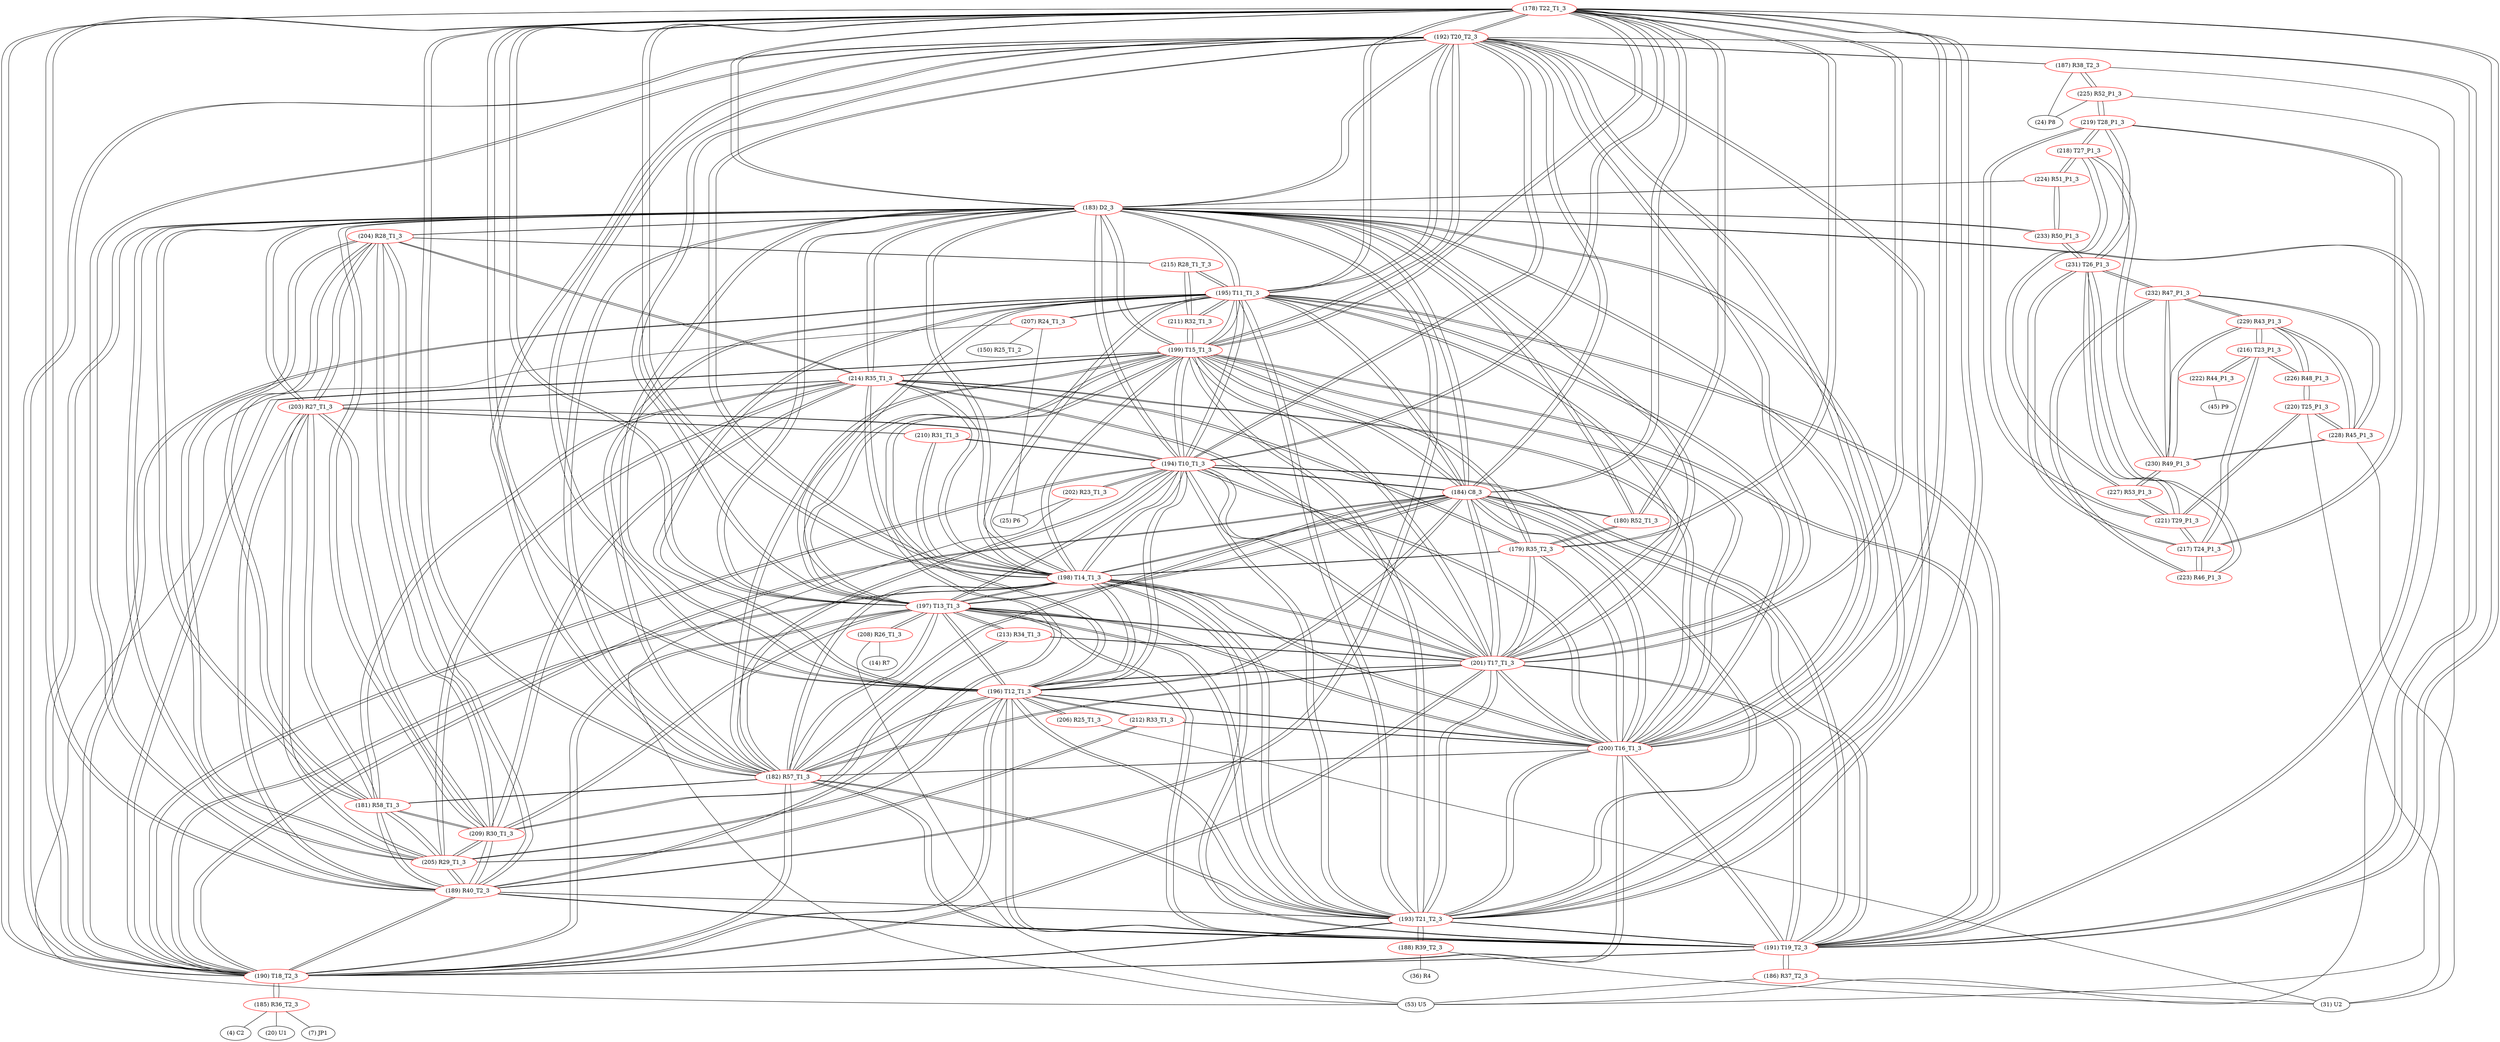 graph {
	178 [label="(178) T22_T1_3" color=red]
	192 [label="(192) T20_T2_3"]
	190 [label="(190) T18_T2_3"]
	191 [label="(191) T19_T2_3"]
	193 [label="(193) T21_T2_3"]
	182 [label="(182) R57_T1_3"]
	183 [label="(183) D2_3"]
	195 [label="(195) T11_T1_3"]
	200 [label="(200) T16_T1_3"]
	201 [label="(201) T17_T1_3"]
	194 [label="(194) T10_T1_3"]
	196 [label="(196) T12_T1_3"]
	197 [label="(197) T13_T1_3"]
	198 [label="(198) T14_T1_3"]
	199 [label="(199) T15_T1_3"]
	184 [label="(184) C8_3"]
	189 [label="(189) R40_T2_3"]
	180 [label="(180) R52_T1_3"]
	179 [label="(179) R35_T2_3"]
	179 [label="(179) R35_T2_3" color=red]
	200 [label="(200) T16_T1_3"]
	199 [label="(199) T15_T1_3"]
	214 [label="(214) R35_T1_3"]
	198 [label="(198) T14_T1_3"]
	201 [label="(201) T17_T1_3"]
	180 [label="(180) R52_T1_3"]
	178 [label="(178) T22_T1_3"]
	180 [label="(180) R52_T1_3" color=red]
	183 [label="(183) D2_3"]
	184 [label="(184) C8_3"]
	179 [label="(179) R35_T2_3"]
	178 [label="(178) T22_T1_3"]
	181 [label="(181) R58_T1_3" color=red]
	182 [label="(182) R57_T1_3"]
	183 [label="(183) D2_3"]
	205 [label="(205) R29_T1_3"]
	214 [label="(214) R35_T1_3"]
	189 [label="(189) R40_T2_3"]
	209 [label="(209) R30_T1_3"]
	203 [label="(203) R27_T1_3"]
	204 [label="(204) R28_T1_3"]
	182 [label="(182) R57_T1_3" color=red]
	192 [label="(192) T20_T2_3"]
	190 [label="(190) T18_T2_3"]
	191 [label="(191) T19_T2_3"]
	193 [label="(193) T21_T2_3"]
	178 [label="(178) T22_T1_3"]
	183 [label="(183) D2_3"]
	195 [label="(195) T11_T1_3"]
	200 [label="(200) T16_T1_3"]
	201 [label="(201) T17_T1_3"]
	194 [label="(194) T10_T1_3"]
	196 [label="(196) T12_T1_3"]
	197 [label="(197) T13_T1_3"]
	198 [label="(198) T14_T1_3"]
	199 [label="(199) T15_T1_3"]
	184 [label="(184) C8_3"]
	181 [label="(181) R58_T1_3"]
	183 [label="(183) D2_3" color=red]
	192 [label="(192) T20_T2_3"]
	190 [label="(190) T18_T2_3"]
	191 [label="(191) T19_T2_3"]
	193 [label="(193) T21_T2_3"]
	182 [label="(182) R57_T1_3"]
	178 [label="(178) T22_T1_3"]
	195 [label="(195) T11_T1_3"]
	200 [label="(200) T16_T1_3"]
	201 [label="(201) T17_T1_3"]
	194 [label="(194) T10_T1_3"]
	196 [label="(196) T12_T1_3"]
	197 [label="(197) T13_T1_3"]
	198 [label="(198) T14_T1_3"]
	199 [label="(199) T15_T1_3"]
	184 [label="(184) C8_3"]
	180 [label="(180) R52_T1_3"]
	181 [label="(181) R58_T1_3"]
	205 [label="(205) R29_T1_3"]
	214 [label="(214) R35_T1_3"]
	189 [label="(189) R40_T2_3"]
	209 [label="(209) R30_T1_3"]
	203 [label="(203) R27_T1_3"]
	204 [label="(204) R28_T1_3"]
	224 [label="(224) R51_P1_3"]
	233 [label="(233) R50_P1_3"]
	184 [label="(184) C8_3" color=red]
	192 [label="(192) T20_T2_3"]
	190 [label="(190) T18_T2_3"]
	191 [label="(191) T19_T2_3"]
	193 [label="(193) T21_T2_3"]
	182 [label="(182) R57_T1_3"]
	178 [label="(178) T22_T1_3"]
	183 [label="(183) D2_3"]
	195 [label="(195) T11_T1_3"]
	200 [label="(200) T16_T1_3"]
	201 [label="(201) T17_T1_3"]
	194 [label="(194) T10_T1_3"]
	196 [label="(196) T12_T1_3"]
	197 [label="(197) T13_T1_3"]
	198 [label="(198) T14_T1_3"]
	199 [label="(199) T15_T1_3"]
	180 [label="(180) R52_T1_3"]
	185 [label="(185) R36_T2_3" color=red]
	4 [label="(4) C2"]
	20 [label="(20) U1"]
	7 [label="(7) JP1"]
	190 [label="(190) T18_T2_3"]
	186 [label="(186) R37_T2_3" color=red]
	53 [label="(53) U5"]
	31 [label="(31) U2"]
	191 [label="(191) T19_T2_3"]
	187 [label="(187) R38_T2_3" color=red]
	24 [label="(24) P8"]
	53 [label="(53) U5"]
	225 [label="(225) R52_P1_3"]
	192 [label="(192) T20_T2_3"]
	188 [label="(188) R39_T2_3" color=red]
	31 [label="(31) U2"]
	36 [label="(36) R4"]
	193 [label="(193) T21_T2_3"]
	189 [label="(189) R40_T2_3" color=red]
	205 [label="(205) R29_T1_3"]
	214 [label="(214) R35_T1_3"]
	209 [label="(209) R30_T1_3"]
	183 [label="(183) D2_3"]
	181 [label="(181) R58_T1_3"]
	203 [label="(203) R27_T1_3"]
	204 [label="(204) R28_T1_3"]
	178 [label="(178) T22_T1_3"]
	191 [label="(191) T19_T2_3"]
	190 [label="(190) T18_T2_3"]
	193 [label="(193) T21_T2_3"]
	192 [label="(192) T20_T2_3"]
	190 [label="(190) T18_T2_3" color=red]
	192 [label="(192) T20_T2_3"]
	191 [label="(191) T19_T2_3"]
	193 [label="(193) T21_T2_3"]
	182 [label="(182) R57_T1_3"]
	178 [label="(178) T22_T1_3"]
	183 [label="(183) D2_3"]
	195 [label="(195) T11_T1_3"]
	200 [label="(200) T16_T1_3"]
	201 [label="(201) T17_T1_3"]
	194 [label="(194) T10_T1_3"]
	196 [label="(196) T12_T1_3"]
	197 [label="(197) T13_T1_3"]
	198 [label="(198) T14_T1_3"]
	199 [label="(199) T15_T1_3"]
	184 [label="(184) C8_3"]
	189 [label="(189) R40_T2_3"]
	185 [label="(185) R36_T2_3"]
	191 [label="(191) T19_T2_3" color=red]
	192 [label="(192) T20_T2_3"]
	190 [label="(190) T18_T2_3"]
	193 [label="(193) T21_T2_3"]
	182 [label="(182) R57_T1_3"]
	178 [label="(178) T22_T1_3"]
	183 [label="(183) D2_3"]
	195 [label="(195) T11_T1_3"]
	200 [label="(200) T16_T1_3"]
	201 [label="(201) T17_T1_3"]
	194 [label="(194) T10_T1_3"]
	196 [label="(196) T12_T1_3"]
	197 [label="(197) T13_T1_3"]
	198 [label="(198) T14_T1_3"]
	199 [label="(199) T15_T1_3"]
	184 [label="(184) C8_3"]
	189 [label="(189) R40_T2_3"]
	186 [label="(186) R37_T2_3"]
	192 [label="(192) T20_T2_3" color=red]
	190 [label="(190) T18_T2_3"]
	191 [label="(191) T19_T2_3"]
	193 [label="(193) T21_T2_3"]
	182 [label="(182) R57_T1_3"]
	178 [label="(178) T22_T1_3"]
	183 [label="(183) D2_3"]
	195 [label="(195) T11_T1_3"]
	200 [label="(200) T16_T1_3"]
	201 [label="(201) T17_T1_3"]
	194 [label="(194) T10_T1_3"]
	196 [label="(196) T12_T1_3"]
	197 [label="(197) T13_T1_3"]
	198 [label="(198) T14_T1_3"]
	199 [label="(199) T15_T1_3"]
	184 [label="(184) C8_3"]
	189 [label="(189) R40_T2_3"]
	187 [label="(187) R38_T2_3"]
	193 [label="(193) T21_T2_3" color=red]
	192 [label="(192) T20_T2_3"]
	190 [label="(190) T18_T2_3"]
	191 [label="(191) T19_T2_3"]
	182 [label="(182) R57_T1_3"]
	178 [label="(178) T22_T1_3"]
	183 [label="(183) D2_3"]
	195 [label="(195) T11_T1_3"]
	200 [label="(200) T16_T1_3"]
	201 [label="(201) T17_T1_3"]
	194 [label="(194) T10_T1_3"]
	196 [label="(196) T12_T1_3"]
	197 [label="(197) T13_T1_3"]
	198 [label="(198) T14_T1_3"]
	199 [label="(199) T15_T1_3"]
	184 [label="(184) C8_3"]
	189 [label="(189) R40_T2_3"]
	188 [label="(188) R39_T2_3"]
	194 [label="(194) T10_T1_3" color=red]
	192 [label="(192) T20_T2_3"]
	190 [label="(190) T18_T2_3"]
	191 [label="(191) T19_T2_3"]
	193 [label="(193) T21_T2_3"]
	182 [label="(182) R57_T1_3"]
	178 [label="(178) T22_T1_3"]
	183 [label="(183) D2_3"]
	195 [label="(195) T11_T1_3"]
	200 [label="(200) T16_T1_3"]
	201 [label="(201) T17_T1_3"]
	196 [label="(196) T12_T1_3"]
	197 [label="(197) T13_T1_3"]
	198 [label="(198) T14_T1_3"]
	199 [label="(199) T15_T1_3"]
	184 [label="(184) C8_3"]
	202 [label="(202) R23_T1_3"]
	210 [label="(210) R31_T1_3"]
	203 [label="(203) R27_T1_3"]
	195 [label="(195) T11_T1_3" color=red]
	192 [label="(192) T20_T2_3"]
	190 [label="(190) T18_T2_3"]
	191 [label="(191) T19_T2_3"]
	193 [label="(193) T21_T2_3"]
	182 [label="(182) R57_T1_3"]
	178 [label="(178) T22_T1_3"]
	183 [label="(183) D2_3"]
	200 [label="(200) T16_T1_3"]
	201 [label="(201) T17_T1_3"]
	194 [label="(194) T10_T1_3"]
	196 [label="(196) T12_T1_3"]
	197 [label="(197) T13_T1_3"]
	198 [label="(198) T14_T1_3"]
	199 [label="(199) T15_T1_3"]
	184 [label="(184) C8_3"]
	207 [label="(207) R24_T1_3"]
	211 [label="(211) R32_T1_3"]
	215 [label="(215) R28_T1_T_3"]
	196 [label="(196) T12_T1_3" color=red]
	192 [label="(192) T20_T2_3"]
	190 [label="(190) T18_T2_3"]
	191 [label="(191) T19_T2_3"]
	193 [label="(193) T21_T2_3"]
	182 [label="(182) R57_T1_3"]
	178 [label="(178) T22_T1_3"]
	183 [label="(183) D2_3"]
	195 [label="(195) T11_T1_3"]
	200 [label="(200) T16_T1_3"]
	201 [label="(201) T17_T1_3"]
	194 [label="(194) T10_T1_3"]
	197 [label="(197) T13_T1_3"]
	198 [label="(198) T14_T1_3"]
	199 [label="(199) T15_T1_3"]
	184 [label="(184) C8_3"]
	212 [label="(212) R33_T1_3"]
	205 [label="(205) R29_T1_3"]
	206 [label="(206) R25_T1_3"]
	197 [label="(197) T13_T1_3" color=red]
	192 [label="(192) T20_T2_3"]
	190 [label="(190) T18_T2_3"]
	191 [label="(191) T19_T2_3"]
	193 [label="(193) T21_T2_3"]
	182 [label="(182) R57_T1_3"]
	178 [label="(178) T22_T1_3"]
	183 [label="(183) D2_3"]
	195 [label="(195) T11_T1_3"]
	200 [label="(200) T16_T1_3"]
	201 [label="(201) T17_T1_3"]
	194 [label="(194) T10_T1_3"]
	196 [label="(196) T12_T1_3"]
	198 [label="(198) T14_T1_3"]
	199 [label="(199) T15_T1_3"]
	184 [label="(184) C8_3"]
	209 [label="(209) R30_T1_3"]
	213 [label="(213) R34_T1_3"]
	208 [label="(208) R26_T1_3"]
	198 [label="(198) T14_T1_3" color=red]
	192 [label="(192) T20_T2_3"]
	190 [label="(190) T18_T2_3"]
	191 [label="(191) T19_T2_3"]
	193 [label="(193) T21_T2_3"]
	182 [label="(182) R57_T1_3"]
	178 [label="(178) T22_T1_3"]
	183 [label="(183) D2_3"]
	195 [label="(195) T11_T1_3"]
	200 [label="(200) T16_T1_3"]
	201 [label="(201) T17_T1_3"]
	194 [label="(194) T10_T1_3"]
	196 [label="(196) T12_T1_3"]
	197 [label="(197) T13_T1_3"]
	199 [label="(199) T15_T1_3"]
	184 [label="(184) C8_3"]
	214 [label="(214) R35_T1_3"]
	179 [label="(179) R35_T2_3"]
	210 [label="(210) R31_T1_3"]
	199 [label="(199) T15_T1_3" color=red]
	192 [label="(192) T20_T2_3"]
	190 [label="(190) T18_T2_3"]
	191 [label="(191) T19_T2_3"]
	193 [label="(193) T21_T2_3"]
	182 [label="(182) R57_T1_3"]
	178 [label="(178) T22_T1_3"]
	183 [label="(183) D2_3"]
	195 [label="(195) T11_T1_3"]
	200 [label="(200) T16_T1_3"]
	201 [label="(201) T17_T1_3"]
	194 [label="(194) T10_T1_3"]
	196 [label="(196) T12_T1_3"]
	197 [label="(197) T13_T1_3"]
	198 [label="(198) T14_T1_3"]
	184 [label="(184) C8_3"]
	214 [label="(214) R35_T1_3"]
	179 [label="(179) R35_T2_3"]
	211 [label="(211) R32_T1_3"]
	200 [label="(200) T16_T1_3" color=red]
	192 [label="(192) T20_T2_3"]
	190 [label="(190) T18_T2_3"]
	191 [label="(191) T19_T2_3"]
	193 [label="(193) T21_T2_3"]
	182 [label="(182) R57_T1_3"]
	178 [label="(178) T22_T1_3"]
	183 [label="(183) D2_3"]
	195 [label="(195) T11_T1_3"]
	201 [label="(201) T17_T1_3"]
	194 [label="(194) T10_T1_3"]
	196 [label="(196) T12_T1_3"]
	197 [label="(197) T13_T1_3"]
	198 [label="(198) T14_T1_3"]
	199 [label="(199) T15_T1_3"]
	184 [label="(184) C8_3"]
	214 [label="(214) R35_T1_3"]
	179 [label="(179) R35_T2_3"]
	212 [label="(212) R33_T1_3"]
	201 [label="(201) T17_T1_3" color=red]
	192 [label="(192) T20_T2_3"]
	190 [label="(190) T18_T2_3"]
	191 [label="(191) T19_T2_3"]
	193 [label="(193) T21_T2_3"]
	182 [label="(182) R57_T1_3"]
	178 [label="(178) T22_T1_3"]
	183 [label="(183) D2_3"]
	195 [label="(195) T11_T1_3"]
	200 [label="(200) T16_T1_3"]
	194 [label="(194) T10_T1_3"]
	196 [label="(196) T12_T1_3"]
	197 [label="(197) T13_T1_3"]
	198 [label="(198) T14_T1_3"]
	199 [label="(199) T15_T1_3"]
	184 [label="(184) C8_3"]
	214 [label="(214) R35_T1_3"]
	179 [label="(179) R35_T2_3"]
	213 [label="(213) R34_T1_3"]
	202 [label="(202) R23_T1_3" color=red]
	25 [label="(25) P6"]
	53 [label="(53) U5"]
	194 [label="(194) T10_T1_3"]
	203 [label="(203) R27_T1_3" color=red]
	205 [label="(205) R29_T1_3"]
	214 [label="(214) R35_T1_3"]
	189 [label="(189) R40_T2_3"]
	209 [label="(209) R30_T1_3"]
	183 [label="(183) D2_3"]
	181 [label="(181) R58_T1_3"]
	204 [label="(204) R28_T1_3"]
	194 [label="(194) T10_T1_3"]
	210 [label="(210) R31_T1_3"]
	204 [label="(204) R28_T1_3" color=red]
	205 [label="(205) R29_T1_3"]
	214 [label="(214) R35_T1_3"]
	189 [label="(189) R40_T2_3"]
	209 [label="(209) R30_T1_3"]
	183 [label="(183) D2_3"]
	181 [label="(181) R58_T1_3"]
	203 [label="(203) R27_T1_3"]
	215 [label="(215) R28_T1_T_3"]
	205 [label="(205) R29_T1_3" color=red]
	214 [label="(214) R35_T1_3"]
	189 [label="(189) R40_T2_3"]
	209 [label="(209) R30_T1_3"]
	183 [label="(183) D2_3"]
	181 [label="(181) R58_T1_3"]
	203 [label="(203) R27_T1_3"]
	204 [label="(204) R28_T1_3"]
	212 [label="(212) R33_T1_3"]
	196 [label="(196) T12_T1_3"]
	206 [label="(206) R25_T1_3" color=red]
	31 [label="(31) U2"]
	196 [label="(196) T12_T1_3"]
	207 [label="(207) R24_T1_3" color=red]
	25 [label="(25) P6"]
	53 [label="(53) U5"]
	150 [label="(150) R25_T1_2"]
	195 [label="(195) T11_T1_3"]
	208 [label="(208) R26_T1_3" color=red]
	53 [label="(53) U5"]
	14 [label="(14) R7"]
	197 [label="(197) T13_T1_3"]
	209 [label="(209) R30_T1_3" color=red]
	205 [label="(205) R29_T1_3"]
	214 [label="(214) R35_T1_3"]
	189 [label="(189) R40_T2_3"]
	183 [label="(183) D2_3"]
	181 [label="(181) R58_T1_3"]
	203 [label="(203) R27_T1_3"]
	204 [label="(204) R28_T1_3"]
	213 [label="(213) R34_T1_3"]
	197 [label="(197) T13_T1_3"]
	210 [label="(210) R31_T1_3" color=red]
	194 [label="(194) T10_T1_3"]
	203 [label="(203) R27_T1_3"]
	198 [label="(198) T14_T1_3"]
	211 [label="(211) R32_T1_3" color=red]
	199 [label="(199) T15_T1_3"]
	215 [label="(215) R28_T1_T_3"]
	195 [label="(195) T11_T1_3"]
	212 [label="(212) R33_T1_3" color=red]
	200 [label="(200) T16_T1_3"]
	205 [label="(205) R29_T1_3"]
	196 [label="(196) T12_T1_3"]
	213 [label="(213) R34_T1_3" color=red]
	201 [label="(201) T17_T1_3"]
	209 [label="(209) R30_T1_3"]
	197 [label="(197) T13_T1_3"]
	214 [label="(214) R35_T1_3" color=red]
	205 [label="(205) R29_T1_3"]
	189 [label="(189) R40_T2_3"]
	209 [label="(209) R30_T1_3"]
	183 [label="(183) D2_3"]
	181 [label="(181) R58_T1_3"]
	203 [label="(203) R27_T1_3"]
	204 [label="(204) R28_T1_3"]
	200 [label="(200) T16_T1_3"]
	199 [label="(199) T15_T1_3"]
	198 [label="(198) T14_T1_3"]
	201 [label="(201) T17_T1_3"]
	179 [label="(179) R35_T2_3"]
	215 [label="(215) R28_T1_T_3" color=red]
	211 [label="(211) R32_T1_3"]
	195 [label="(195) T11_T1_3"]
	204 [label="(204) R28_T1_3"]
	216 [label="(216) T23_P1_3" color=red]
	226 [label="(226) R48_P1_3"]
	229 [label="(229) R43_P1_3"]
	217 [label="(217) T24_P1_3"]
	222 [label="(222) R44_P1_3"]
	217 [label="(217) T24_P1_3" color=red]
	231 [label="(231) T26_P1_3"]
	221 [label="(221) T29_P1_3"]
	219 [label="(219) T28_P1_3"]
	223 [label="(223) R46_P1_3"]
	216 [label="(216) T23_P1_3"]
	218 [label="(218) T27_P1_3" color=red]
	224 [label="(224) R51_P1_3"]
	219 [label="(219) T28_P1_3"]
	227 [label="(227) R53_P1_3"]
	230 [label="(230) R49_P1_3"]
	219 [label="(219) T28_P1_3" color=red]
	231 [label="(231) T26_P1_3"]
	217 [label="(217) T24_P1_3"]
	221 [label="(221) T29_P1_3"]
	225 [label="(225) R52_P1_3"]
	218 [label="(218) T27_P1_3"]
	220 [label="(220) T25_P1_3" color=red]
	221 [label="(221) T29_P1_3"]
	226 [label="(226) R48_P1_3"]
	228 [label="(228) R45_P1_3"]
	31 [label="(31) U2"]
	221 [label="(221) T29_P1_3" color=red]
	231 [label="(231) T26_P1_3"]
	217 [label="(217) T24_P1_3"]
	219 [label="(219) T28_P1_3"]
	220 [label="(220) T25_P1_3"]
	227 [label="(227) R53_P1_3"]
	222 [label="(222) R44_P1_3" color=red]
	45 [label="(45) P9"]
	216 [label="(216) T23_P1_3"]
	223 [label="(223) R46_P1_3" color=red]
	231 [label="(231) T26_P1_3"]
	232 [label="(232) R47_P1_3"]
	217 [label="(217) T24_P1_3"]
	224 [label="(224) R51_P1_3" color=red]
	218 [label="(218) T27_P1_3"]
	233 [label="(233) R50_P1_3"]
	183 [label="(183) D2_3"]
	225 [label="(225) R52_P1_3" color=red]
	24 [label="(24) P8"]
	53 [label="(53) U5"]
	187 [label="(187) R38_T2_3"]
	219 [label="(219) T28_P1_3"]
	226 [label="(226) R48_P1_3" color=red]
	220 [label="(220) T25_P1_3"]
	216 [label="(216) T23_P1_3"]
	229 [label="(229) R43_P1_3"]
	227 [label="(227) R53_P1_3" color=red]
	221 [label="(221) T29_P1_3"]
	218 [label="(218) T27_P1_3"]
	230 [label="(230) R49_P1_3"]
	228 [label="(228) R45_P1_3" color=red]
	232 [label="(232) R47_P1_3"]
	229 [label="(229) R43_P1_3"]
	230 [label="(230) R49_P1_3"]
	220 [label="(220) T25_P1_3"]
	31 [label="(31) U2"]
	229 [label="(229) R43_P1_3" color=red]
	226 [label="(226) R48_P1_3"]
	216 [label="(216) T23_P1_3"]
	232 [label="(232) R47_P1_3"]
	228 [label="(228) R45_P1_3"]
	230 [label="(230) R49_P1_3"]
	230 [label="(230) R49_P1_3" color=red]
	232 [label="(232) R47_P1_3"]
	228 [label="(228) R45_P1_3"]
	229 [label="(229) R43_P1_3"]
	218 [label="(218) T27_P1_3"]
	227 [label="(227) R53_P1_3"]
	231 [label="(231) T26_P1_3" color=red]
	233 [label="(233) R50_P1_3"]
	217 [label="(217) T24_P1_3"]
	221 [label="(221) T29_P1_3"]
	219 [label="(219) T28_P1_3"]
	223 [label="(223) R46_P1_3"]
	232 [label="(232) R47_P1_3"]
	232 [label="(232) R47_P1_3" color=red]
	228 [label="(228) R45_P1_3"]
	229 [label="(229) R43_P1_3"]
	230 [label="(230) R49_P1_3"]
	231 [label="(231) T26_P1_3"]
	223 [label="(223) R46_P1_3"]
	233 [label="(233) R50_P1_3" color=red]
	231 [label="(231) T26_P1_3"]
	224 [label="(224) R51_P1_3"]
	183 [label="(183) D2_3"]
	178 -- 192
	178 -- 190
	178 -- 191
	178 -- 193
	178 -- 182
	178 -- 183
	178 -- 195
	178 -- 200
	178 -- 201
	178 -- 194
	178 -- 196
	178 -- 197
	178 -- 198
	178 -- 199
	178 -- 184
	178 -- 189
	178 -- 180
	178 -- 179
	179 -- 200
	179 -- 199
	179 -- 214
	179 -- 198
	179 -- 201
	179 -- 180
	179 -- 178
	180 -- 183
	180 -- 184
	180 -- 179
	180 -- 178
	181 -- 182
	181 -- 183
	181 -- 205
	181 -- 214
	181 -- 189
	181 -- 209
	181 -- 203
	181 -- 204
	182 -- 192
	182 -- 190
	182 -- 191
	182 -- 193
	182 -- 178
	182 -- 183
	182 -- 195
	182 -- 200
	182 -- 201
	182 -- 194
	182 -- 196
	182 -- 197
	182 -- 198
	182 -- 199
	182 -- 184
	182 -- 181
	183 -- 192
	183 -- 190
	183 -- 191
	183 -- 193
	183 -- 182
	183 -- 178
	183 -- 195
	183 -- 200
	183 -- 201
	183 -- 194
	183 -- 196
	183 -- 197
	183 -- 198
	183 -- 199
	183 -- 184
	183 -- 180
	183 -- 181
	183 -- 205
	183 -- 214
	183 -- 189
	183 -- 209
	183 -- 203
	183 -- 204
	183 -- 224
	183 -- 233
	184 -- 192
	184 -- 190
	184 -- 191
	184 -- 193
	184 -- 182
	184 -- 178
	184 -- 183
	184 -- 195
	184 -- 200
	184 -- 201
	184 -- 194
	184 -- 196
	184 -- 197
	184 -- 198
	184 -- 199
	184 -- 180
	185 -- 4
	185 -- 20
	185 -- 7
	185 -- 190
	186 -- 53
	186 -- 31
	186 -- 191
	187 -- 24
	187 -- 53
	187 -- 225
	187 -- 192
	188 -- 31
	188 -- 36
	188 -- 193
	189 -- 205
	189 -- 214
	189 -- 209
	189 -- 183
	189 -- 181
	189 -- 203
	189 -- 204
	189 -- 178
	189 -- 191
	189 -- 190
	189 -- 193
	189 -- 192
	190 -- 192
	190 -- 191
	190 -- 193
	190 -- 182
	190 -- 178
	190 -- 183
	190 -- 195
	190 -- 200
	190 -- 201
	190 -- 194
	190 -- 196
	190 -- 197
	190 -- 198
	190 -- 199
	190 -- 184
	190 -- 189
	190 -- 185
	191 -- 192
	191 -- 190
	191 -- 193
	191 -- 182
	191 -- 178
	191 -- 183
	191 -- 195
	191 -- 200
	191 -- 201
	191 -- 194
	191 -- 196
	191 -- 197
	191 -- 198
	191 -- 199
	191 -- 184
	191 -- 189
	191 -- 186
	192 -- 190
	192 -- 191
	192 -- 193
	192 -- 182
	192 -- 178
	192 -- 183
	192 -- 195
	192 -- 200
	192 -- 201
	192 -- 194
	192 -- 196
	192 -- 197
	192 -- 198
	192 -- 199
	192 -- 184
	192 -- 189
	192 -- 187
	193 -- 192
	193 -- 190
	193 -- 191
	193 -- 182
	193 -- 178
	193 -- 183
	193 -- 195
	193 -- 200
	193 -- 201
	193 -- 194
	193 -- 196
	193 -- 197
	193 -- 198
	193 -- 199
	193 -- 184
	193 -- 189
	193 -- 188
	194 -- 192
	194 -- 190
	194 -- 191
	194 -- 193
	194 -- 182
	194 -- 178
	194 -- 183
	194 -- 195
	194 -- 200
	194 -- 201
	194 -- 196
	194 -- 197
	194 -- 198
	194 -- 199
	194 -- 184
	194 -- 202
	194 -- 210
	194 -- 203
	195 -- 192
	195 -- 190
	195 -- 191
	195 -- 193
	195 -- 182
	195 -- 178
	195 -- 183
	195 -- 200
	195 -- 201
	195 -- 194
	195 -- 196
	195 -- 197
	195 -- 198
	195 -- 199
	195 -- 184
	195 -- 207
	195 -- 211
	195 -- 215
	196 -- 192
	196 -- 190
	196 -- 191
	196 -- 193
	196 -- 182
	196 -- 178
	196 -- 183
	196 -- 195
	196 -- 200
	196 -- 201
	196 -- 194
	196 -- 197
	196 -- 198
	196 -- 199
	196 -- 184
	196 -- 212
	196 -- 205
	196 -- 206
	197 -- 192
	197 -- 190
	197 -- 191
	197 -- 193
	197 -- 182
	197 -- 178
	197 -- 183
	197 -- 195
	197 -- 200
	197 -- 201
	197 -- 194
	197 -- 196
	197 -- 198
	197 -- 199
	197 -- 184
	197 -- 209
	197 -- 213
	197 -- 208
	198 -- 192
	198 -- 190
	198 -- 191
	198 -- 193
	198 -- 182
	198 -- 178
	198 -- 183
	198 -- 195
	198 -- 200
	198 -- 201
	198 -- 194
	198 -- 196
	198 -- 197
	198 -- 199
	198 -- 184
	198 -- 214
	198 -- 179
	198 -- 210
	199 -- 192
	199 -- 190
	199 -- 191
	199 -- 193
	199 -- 182
	199 -- 178
	199 -- 183
	199 -- 195
	199 -- 200
	199 -- 201
	199 -- 194
	199 -- 196
	199 -- 197
	199 -- 198
	199 -- 184
	199 -- 214
	199 -- 179
	199 -- 211
	200 -- 192
	200 -- 190
	200 -- 191
	200 -- 193
	200 -- 182
	200 -- 178
	200 -- 183
	200 -- 195
	200 -- 201
	200 -- 194
	200 -- 196
	200 -- 197
	200 -- 198
	200 -- 199
	200 -- 184
	200 -- 214
	200 -- 179
	200 -- 212
	201 -- 192
	201 -- 190
	201 -- 191
	201 -- 193
	201 -- 182
	201 -- 178
	201 -- 183
	201 -- 195
	201 -- 200
	201 -- 194
	201 -- 196
	201 -- 197
	201 -- 198
	201 -- 199
	201 -- 184
	201 -- 214
	201 -- 179
	201 -- 213
	202 -- 25
	202 -- 53
	202 -- 194
	203 -- 205
	203 -- 214
	203 -- 189
	203 -- 209
	203 -- 183
	203 -- 181
	203 -- 204
	203 -- 194
	203 -- 210
	204 -- 205
	204 -- 214
	204 -- 189
	204 -- 209
	204 -- 183
	204 -- 181
	204 -- 203
	204 -- 215
	205 -- 214
	205 -- 189
	205 -- 209
	205 -- 183
	205 -- 181
	205 -- 203
	205 -- 204
	205 -- 212
	205 -- 196
	206 -- 31
	206 -- 196
	207 -- 25
	207 -- 53
	207 -- 150
	207 -- 195
	208 -- 53
	208 -- 14
	208 -- 197
	209 -- 205
	209 -- 214
	209 -- 189
	209 -- 183
	209 -- 181
	209 -- 203
	209 -- 204
	209 -- 213
	209 -- 197
	210 -- 194
	210 -- 203
	210 -- 198
	211 -- 199
	211 -- 215
	211 -- 195
	212 -- 200
	212 -- 205
	212 -- 196
	213 -- 201
	213 -- 209
	213 -- 197
	214 -- 205
	214 -- 189
	214 -- 209
	214 -- 183
	214 -- 181
	214 -- 203
	214 -- 204
	214 -- 200
	214 -- 199
	214 -- 198
	214 -- 201
	214 -- 179
	215 -- 211
	215 -- 195
	215 -- 204
	216 -- 226
	216 -- 229
	216 -- 217
	216 -- 222
	217 -- 231
	217 -- 221
	217 -- 219
	217 -- 223
	217 -- 216
	218 -- 224
	218 -- 219
	218 -- 227
	218 -- 230
	219 -- 231
	219 -- 217
	219 -- 221
	219 -- 225
	219 -- 218
	220 -- 221
	220 -- 226
	220 -- 228
	220 -- 31
	221 -- 231
	221 -- 217
	221 -- 219
	221 -- 220
	221 -- 227
	222 -- 45
	222 -- 216
	223 -- 231
	223 -- 232
	223 -- 217
	224 -- 218
	224 -- 233
	224 -- 183
	225 -- 24
	225 -- 53
	225 -- 187
	225 -- 219
	226 -- 220
	226 -- 216
	226 -- 229
	227 -- 221
	227 -- 218
	227 -- 230
	228 -- 232
	228 -- 229
	228 -- 230
	228 -- 220
	228 -- 31
	229 -- 226
	229 -- 216
	229 -- 232
	229 -- 228
	229 -- 230
	230 -- 232
	230 -- 228
	230 -- 229
	230 -- 218
	230 -- 227
	231 -- 233
	231 -- 217
	231 -- 221
	231 -- 219
	231 -- 223
	231 -- 232
	232 -- 228
	232 -- 229
	232 -- 230
	232 -- 231
	232 -- 223
	233 -- 231
	233 -- 224
	233 -- 183
}